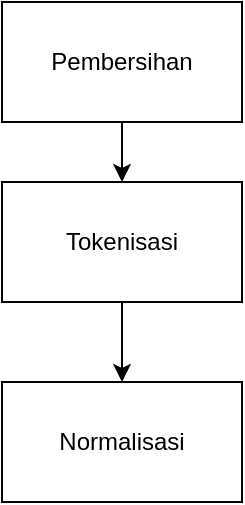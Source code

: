 <mxfile version="24.2.1" type="github">
  <diagram name="Page-1" id="eyzPhzSZJ4ltNP7PgkB9">
    <mxGraphModel dx="1034" dy="446" grid="1" gridSize="10" guides="1" tooltips="1" connect="1" arrows="1" fold="1" page="1" pageScale="1" pageWidth="850" pageHeight="1100" math="0" shadow="0">
      <root>
        <mxCell id="0" />
        <mxCell id="1" parent="0" />
        <mxCell id="uEbPVU5brvg3jvSuJWwO-3" value="" style="edgeStyle=orthogonalEdgeStyle;rounded=0;orthogonalLoop=1;jettySize=auto;html=1;" parent="1" source="uEbPVU5brvg3jvSuJWwO-1" target="uEbPVU5brvg3jvSuJWwO-2" edge="1">
          <mxGeometry relative="1" as="geometry" />
        </mxCell>
        <mxCell id="uEbPVU5brvg3jvSuJWwO-1" value="Tokenisasi" style="rounded=0;whiteSpace=wrap;html=1;" parent="1" vertex="1">
          <mxGeometry x="360" y="190" width="120" height="60" as="geometry" />
        </mxCell>
        <mxCell id="uEbPVU5brvg3jvSuJWwO-2" value="Normalisasi" style="rounded=0;whiteSpace=wrap;html=1;" parent="1" vertex="1">
          <mxGeometry x="360" y="290" width="120" height="60" as="geometry" />
        </mxCell>
        <mxCell id="hByxMPvKR0c3_gH7oQFB-1" value="" style="edgeStyle=orthogonalEdgeStyle;rounded=0;orthogonalLoop=1;jettySize=auto;html=1;" edge="1" parent="1" source="uEbPVU5brvg3jvSuJWwO-4" target="uEbPVU5brvg3jvSuJWwO-1">
          <mxGeometry relative="1" as="geometry" />
        </mxCell>
        <mxCell id="uEbPVU5brvg3jvSuJWwO-4" value="Pembersihan" style="rounded=0;whiteSpace=wrap;html=1;" parent="1" vertex="1">
          <mxGeometry x="360" y="100" width="120" height="60" as="geometry" />
        </mxCell>
      </root>
    </mxGraphModel>
  </diagram>
</mxfile>
